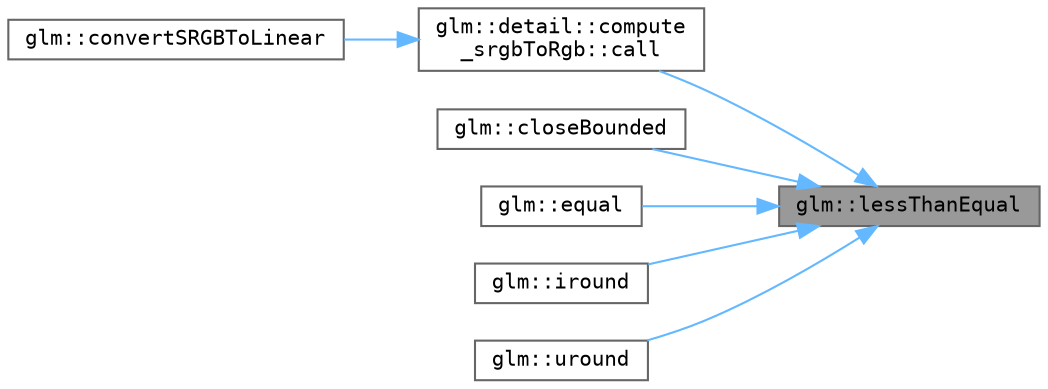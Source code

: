 digraph "glm::lessThanEqual"
{
 // LATEX_PDF_SIZE
  bgcolor="transparent";
  edge [fontname=Terminal,fontsize=10,labelfontname=Helvetica,labelfontsize=10];
  node [fontname=Terminal,fontsize=10,shape=box,height=0.2,width=0.4];
  rankdir="RL";
  Node1 [label="glm::lessThanEqual",height=0.2,width=0.4,color="gray40", fillcolor="grey60", style="filled", fontcolor="black",tooltip=" "];
  Node1 -> Node2 [dir="back",color="steelblue1",style="solid"];
  Node2 [label="glm::detail::compute\l_srgbToRgb::call",height=0.2,width=0.4,color="grey40", fillcolor="white", style="filled",URL="$structglm_1_1detail_1_1compute__srgb_to_rgb.html#a7806d3941d9426b2d708522265206243",tooltip=" "];
  Node2 -> Node3 [dir="back",color="steelblue1",style="solid"];
  Node3 [label="glm::convertSRGBToLinear",height=0.2,width=0.4,color="grey40", fillcolor="white", style="filled",URL="$group__gtc__color__space.html#ga9deb7729e709faeb1b89d65541f0dab0",tooltip=" "];
  Node1 -> Node4 [dir="back",color="steelblue1",style="solid"];
  Node4 [label="glm::closeBounded",height=0.2,width=0.4,color="grey40", fillcolor="white", style="filled",URL="$group__gtx__common.html#ga90a5085f6b83d4a519b80cf977ed952a",tooltip=" "];
  Node1 -> Node5 [dir="back",color="steelblue1",style="solid"];
  Node5 [label="glm::equal",height=0.2,width=0.4,color="grey40", fillcolor="white", style="filled",URL="$group__ext__vector__relational.html#gad131839a136eeba2f4e81940978ceb5b",tooltip=" "];
  Node1 -> Node6 [dir="back",color="steelblue1",style="solid"];
  Node6 [label="glm::iround",height=0.2,width=0.4,color="grey40", fillcolor="white", style="filled",URL="$group__ext__vector__common.html#gae6c5ecb35690735f59f5b8f81a957363",tooltip=" "];
  Node1 -> Node7 [dir="back",color="steelblue1",style="solid"];
  Node7 [label="glm::uround",height=0.2,width=0.4,color="grey40", fillcolor="white", style="filled",URL="$group__ext__vector__common.html#gafbffadf8c097fbe1e8b19d43d52dd036",tooltip=" "];
}
